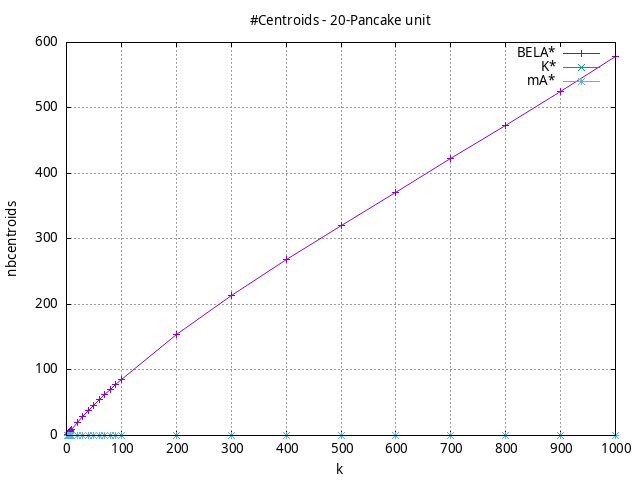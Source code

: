 #!/usr/bin/gnuplot
# -*- coding: utf-8 -*-
#
# results/n-pancake/unit/20/20pancake.heuristic.nbcentroids.gnuplot
#
# Started on 04/09/2024 14:21:13
# Author: Carlos Linares López
set grid
set xlabel "k"
set ylabel "nbcentroids"

set title "#Centroids - 20-Pancake unit"

set terminal png enhanced font "Ariel,10"
set output '20pancake.heuristic.nbcentroids.png'

plot "-" title "BELA*"      with linesp, "-" title "K*"      with linesp, "-" title "mA*"      with linesp

	1 1.0
	2 1.99
	3 2.99
	4 3.98
	5 4.95
	6 5.9
	7 6.87
	8 7.85
	9 8.81
	10 9.79
	20 19.29
	30 28.54
	40 37.54
	50 46.17
	60 54.54
	70 62.55
	80 70.07
	90 77.52
	100 84.97
	200 153.57
	300 214.23
	400 268.35
	500 320.75
	600 370.88
	700 422.4
	800 473.27
	900 524.78
	1000 578.92
end
	1 0.0
	2 0.0
	3 0.0
	4 0.0
	5 0.0
	6 0.0
	7 0.0
	8 0.0
	9 0.0
	10 0.0
end
	1 0.0
	2 0.0
	3 0.0
	4 0.0
	5 0.0
	6 0.0
	7 0.0
	8 0.0
	9 0.0
	10 0.0
	20 0.0
	30 0.0
	40 0.0
	50 0.0
	60 0.0
	70 0.0
	80 0.0
	90 0.0
	100 0.0
	200 0.0
	300 0.0
	400 0.0
	500 0.0
	600 0.0
	700 0.0
	800 0.0
	900 0.0
	1000 0.0
end
